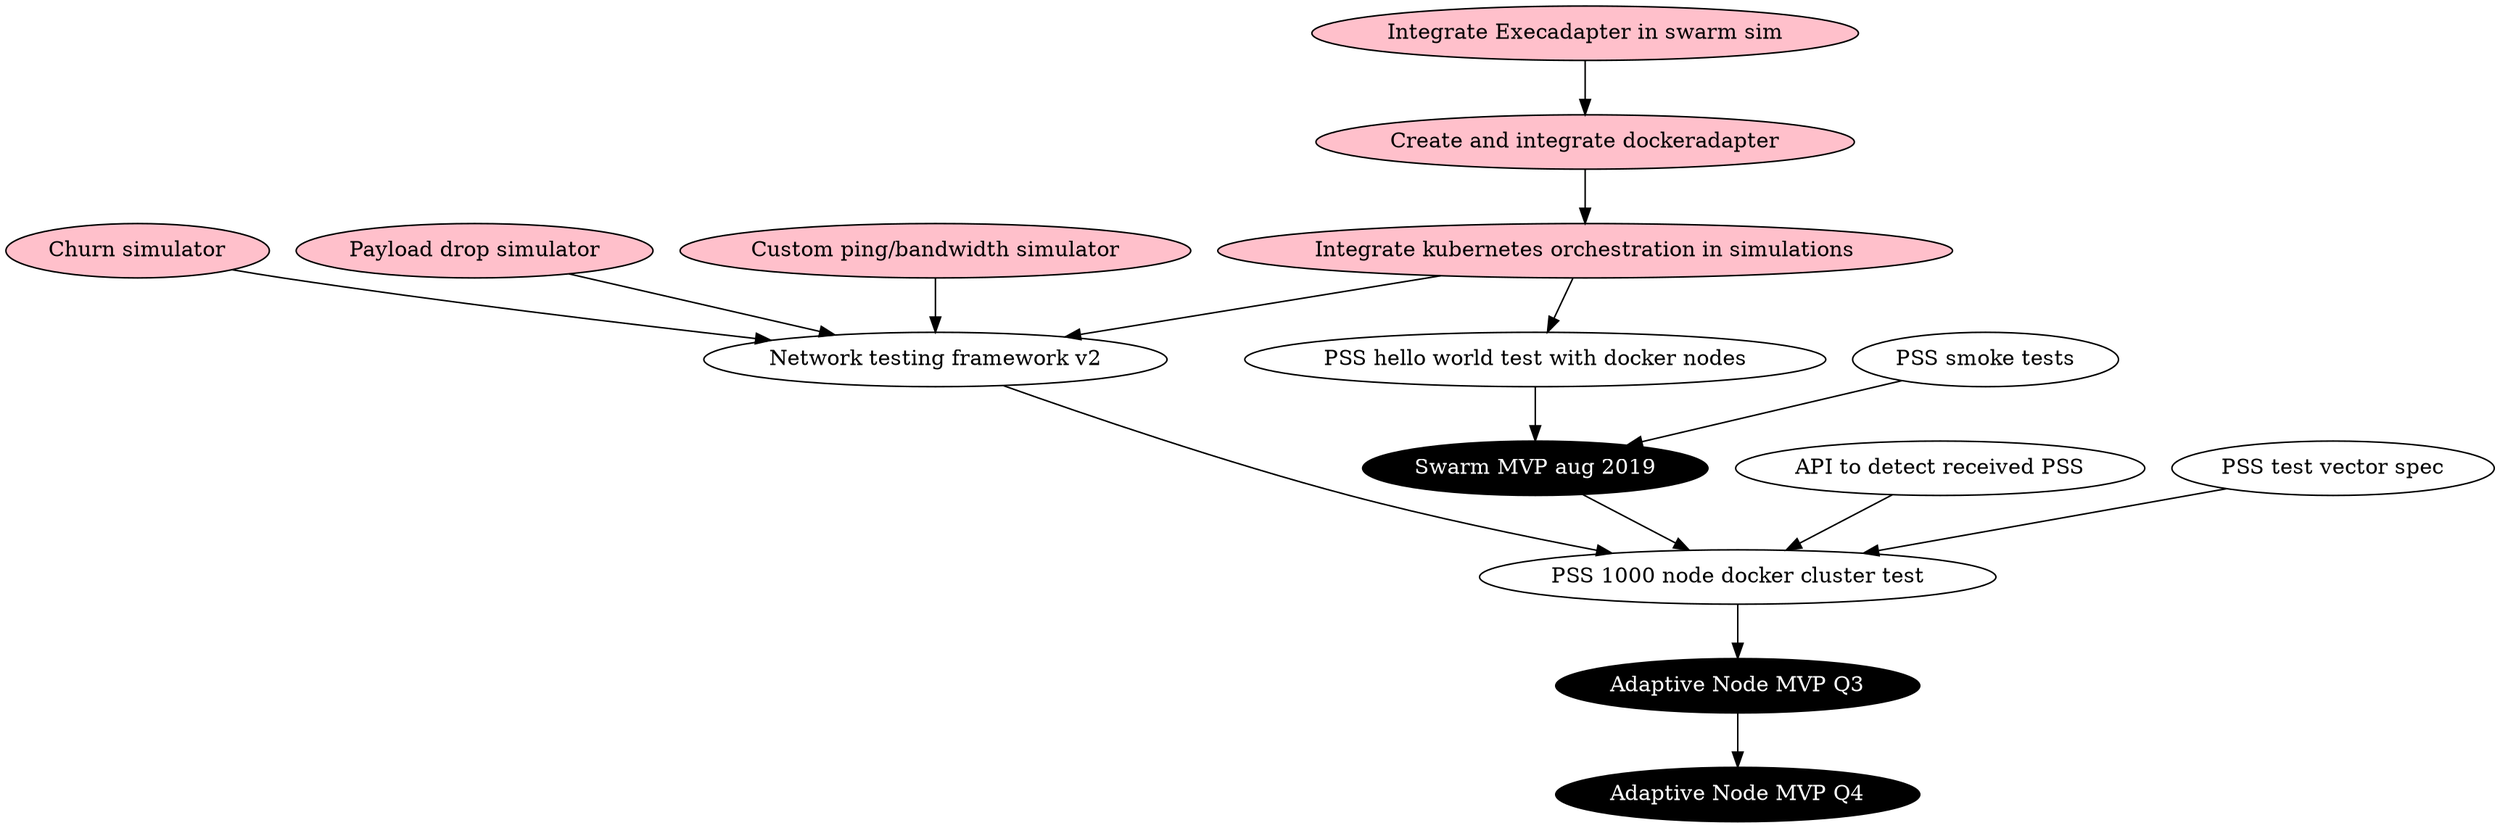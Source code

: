 digraph {
	test_execadapter [label="Integrate Execadapter in swarm sim",style="filled",fillcolor="pink"]
	test_dockeradapter [label="Create and integrate dockeradapter",style="filled",fillcolor="pink"]
	test_dockerkubernetes [label="Integrate kubernetes orchestration in simulations",style="filled",fillcolor="pink"]
	test_sim2 [label="Network testing framework v2"]
	test_pssdockerinit [label="PSS hello world test with docker nodes"]
	test_churn [label="Churn simulator",style="filled",fillcolor="pink"]
	test_drop [label="Payload drop simulator",style="filled",fillcolor="pink"]
	test_throttle [label="Custom ping/bandwidth simulator",style="filled",fillcolor="pink"]
	test_psssmoke [label="PSS smoke tests"]
	test_pssmsghook [label="API to detect received PSS"]
	test_pssfinal [label="PSS 1000 node docker cluster test"]
	test_pssfinalspec [label="PSS test vector spec"]
	mvp_aug [label="Swarm MVP aug 2019",style="filled",fillcolor="black",fontcolor="white"]
	mvp_q3 [label="Adaptive Node MVP Q3",style="filled",fillcolor="black",fontcolor="white"]
	mvp_q4 [label="Adaptive Node MVP Q4",style="filled",fillcolor="black",fontcolor="white"]

	test_execadapter -> test_dockeradapter -> test_dockerkubernetes -> test_sim2
	test_dockerkubernetes -> test_pssdockerinit -> mvp_aug
	test_psssmoke -> mvp_aug

	test_churn -> test_sim2
	test_throttle -> test_sim2
	test_drop -> test_sim2
	test_sim2 -> test_pssfinal
	test_pssmsghook -> test_pssfinal
	test_pssfinalspec -> test_pssfinal
	mvp_aug -> test_pssfinal 
	test_pssfinal -> mvp_q3
	mvp_q3 -> mvp_q4
}
